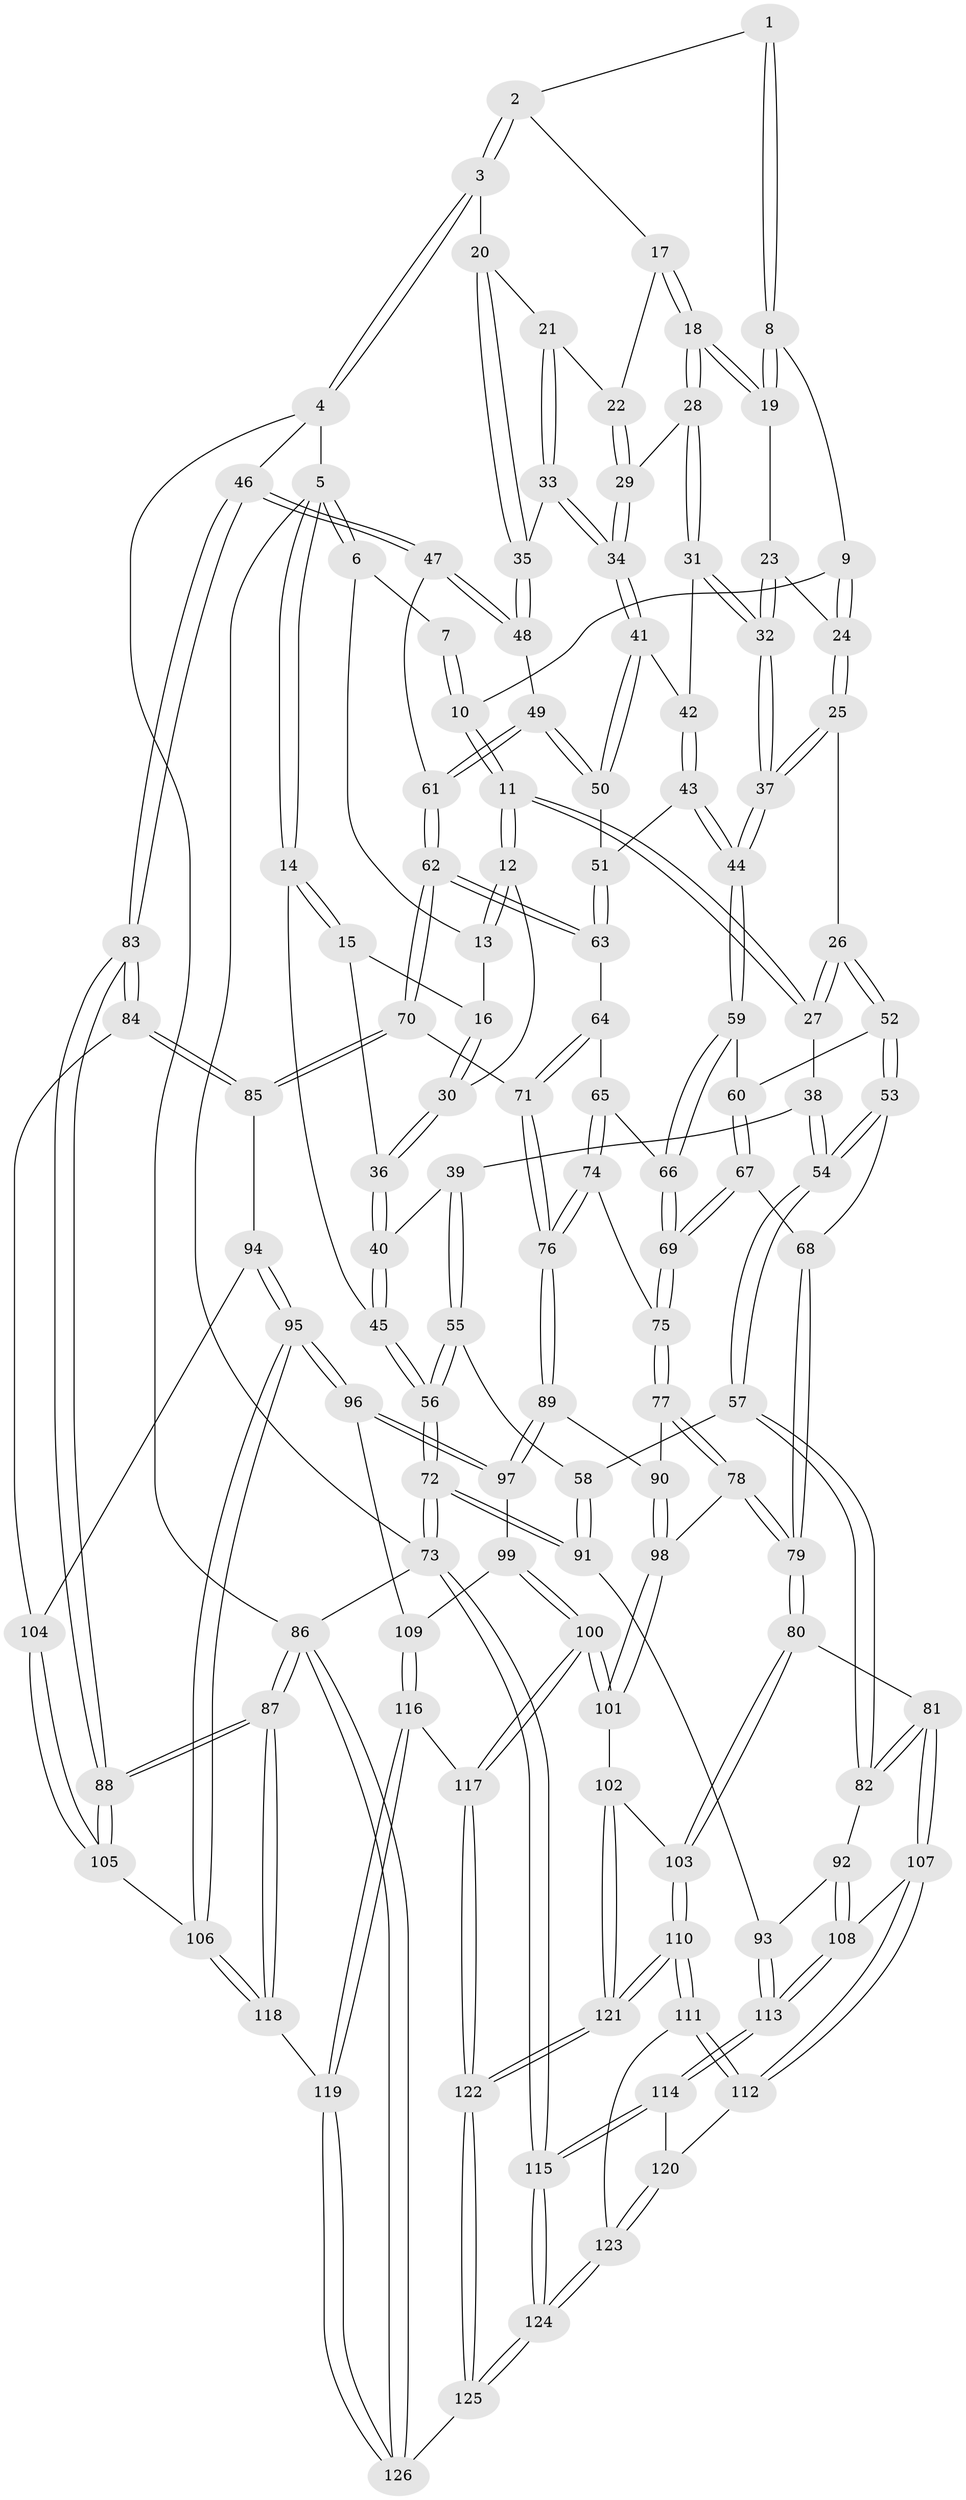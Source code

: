 // coarse degree distribution, {3: 0.17333333333333334, 5: 0.36, 6: 0.10666666666666667, 4: 0.36}
// Generated by graph-tools (version 1.1) at 2025/24/03/03/25 07:24:32]
// undirected, 126 vertices, 312 edges
graph export_dot {
graph [start="1"]
  node [color=gray90,style=filled];
  1 [pos="+0.4664615471210902+0"];
  2 [pos="+0.8352235382261418+0"];
  3 [pos="+1+0"];
  4 [pos="+1+0"];
  5 [pos="+0+0"];
  6 [pos="+0.22346453869546842+0"];
  7 [pos="+0.2947346662686473+0"];
  8 [pos="+0.5002103004745614+0"];
  9 [pos="+0.46375975878971976+0.07995062545684757"];
  10 [pos="+0.38335088808995277+0.09816448195681889"];
  11 [pos="+0.28990125060911665+0.19870628720303873"];
  12 [pos="+0.21498923893141908+0.0670567891048816"];
  13 [pos="+0.2177633573943375+0"];
  14 [pos="+0+0.08604419309724823"];
  15 [pos="+0+0.10461347337424688"];
  16 [pos="+0.037277446141341104+0.10314081567630097"];
  17 [pos="+0.8046486163105385+0"];
  18 [pos="+0.6645429264223136+0.08684932895973779"];
  19 [pos="+0.6005346847702001+0.09064704950301258"];
  20 [pos="+0.9775735760870149+0.034294348980959365"];
  21 [pos="+0.8360917033398069+0.13676164892159662"];
  22 [pos="+0.802452533327018+0.10134330319701869"];
  23 [pos="+0.5936068497639371+0.10182906367873151"];
  24 [pos="+0.4778463413318559+0.13446356005653454"];
  25 [pos="+0.47980403708546876+0.2784146736341602"];
  26 [pos="+0.3777414851628333+0.28115839914333546"];
  27 [pos="+0.29181734951348787+0.21088797871126852"];
  28 [pos="+0.6849281564878804+0.12573487475878975"];
  29 [pos="+0.730302306401554+0.14965145500877383"];
  30 [pos="+0.10605771222392163+0.12419154598678864"];
  31 [pos="+0.6520668995910083+0.1922741875011553"];
  32 [pos="+0.5519651730797558+0.2173266235673972"];
  33 [pos="+0.8487389280156193+0.20971631464002405"];
  34 [pos="+0.7733609283736458+0.23260452868111395"];
  35 [pos="+0.8915019291240578+0.22300440648356198"];
  36 [pos="+0.09284056252403727+0.2214872447908248"];
  37 [pos="+0.48785211552543173+0.2813539856583207"];
  38 [pos="+0.14188140435281596+0.2931970106955727"];
  39 [pos="+0.11825634360810769+0.2922162083340564"];
  40 [pos="+0.09113910171641741+0.27826245084767615"];
  41 [pos="+0.7578493050609857+0.25647714352580026"];
  42 [pos="+0.6778390827205902+0.2375312347145201"];
  43 [pos="+0.552984652472732+0.3507318866335034"];
  44 [pos="+0.5517518811177646+0.35089159738771203"];
  45 [pos="+0+0.27540763749603897"];
  46 [pos="+1+0.3123788465011015"];
  47 [pos="+1+0.33070264408286804"];
  48 [pos="+0.9060265130996388+0.23891299633056332"];
  49 [pos="+0.788598859667548+0.3735067016082698"];
  50 [pos="+0.7510528467607631+0.3469329818666907"];
  51 [pos="+0.6971879010541051+0.36261080627548536"];
  52 [pos="+0.3350675857769987+0.3889468735064652"];
  53 [pos="+0.26639265111592725+0.46872943150514823"];
  54 [pos="+0.2447397697614946+0.4836407960793186"];
  55 [pos="+0.047225622658362235+0.5383839896674116"];
  56 [pos="+0+0.5423194749878257"];
  57 [pos="+0.20813542780376998+0.5516520575162754"];
  58 [pos="+0.14178399507539927+0.5680593059854174"];
  59 [pos="+0.5493330887368459+0.385779088863079"];
  60 [pos="+0.4351804269913644+0.4751587541263032"];
  61 [pos="+0.8633048839701852+0.45538225800553156"];
  62 [pos="+0.8580005931961115+0.4806163304787553"];
  63 [pos="+0.6935046939631656+0.47820777497710515"];
  64 [pos="+0.6792946946860151+0.4903334769348833"];
  65 [pos="+0.6198122001123949+0.4983641996764616"];
  66 [pos="+0.5739811350623055+0.47287058936128434"];
  67 [pos="+0.4308175139350045+0.4981205367383527"];
  68 [pos="+0.41649976609451167+0.5175194374525585"];
  69 [pos="+0.5335912041972153+0.5371238070662953"];
  70 [pos="+0.8619209913828545+0.5644147292219515"];
  71 [pos="+0.7544384067082904+0.6187261034809927"];
  72 [pos="+0+0.8707619887134843"];
  73 [pos="+0+1"];
  74 [pos="+0.6498829985837744+0.5988481510451004"];
  75 [pos="+0.5153714319575206+0.6145428669662939"];
  76 [pos="+0.7204206267829756+0.64857911476276"];
  77 [pos="+0.5013414863184261+0.6323767970940276"];
  78 [pos="+0.48054999110808166+0.6475926158536168"];
  79 [pos="+0.41377263227240585+0.6721828402346676"];
  80 [pos="+0.40135856380023244+0.6825835482704249"];
  81 [pos="+0.3704794400294653+0.678397927187994"];
  82 [pos="+0.342708530145404+0.6693225163180851"];
  83 [pos="+1+0.6127778506397172"];
  84 [pos="+1+0.6135055529207583"];
  85 [pos="+0.9029749386566226+0.5989683773402243"];
  86 [pos="+1+1"];
  87 [pos="+1+1"];
  88 [pos="+1+0.838559549579791"];
  89 [pos="+0.7182763576226147+0.6561507297040422"];
  90 [pos="+0.6346097767930916+0.6863197250870573"];
  91 [pos="+0.12674093025771713+0.7236886205785223"];
  92 [pos="+0.3336476962402658+0.677116545141361"];
  93 [pos="+0.15191866509095614+0.7627323225353824"];
  94 [pos="+0.9023851478761541+0.7214382020581562"];
  95 [pos="+0.8882854140852174+0.7762260283522027"];
  96 [pos="+0.85595931228625+0.7758139874813996"];
  97 [pos="+0.7252899192650922+0.6954672104527461"];
  98 [pos="+0.5905353645979119+0.7433754965704195"];
  99 [pos="+0.7121431030868256+0.74276547597309"];
  100 [pos="+0.6571110071518067+0.8672045040519382"];
  101 [pos="+0.5949984247475529+0.8330266184223338"];
  102 [pos="+0.5737163289005186+0.832510870641445"];
  103 [pos="+0.4310204288751929+0.7679803388116311"];
  104 [pos="+0.9766182956004315+0.7260286258931987"];
  105 [pos="+1+0.8126467136286837"];
  106 [pos="+0.9122985897469328+0.8153785223668556"];
  107 [pos="+0.2890676068438738+0.8359032787002489"];
  108 [pos="+0.22974100326276634+0.8027309739126318"];
  109 [pos="+0.8030754958123241+0.8083930476038756"];
  110 [pos="+0.3829910787652162+0.9171259780323499"];
  111 [pos="+0.32099365945101954+0.9007171754022897"];
  112 [pos="+0.31568750827385084+0.8970800765407821"];
  113 [pos="+0.1677319543750016+0.8146993157909791"];
  114 [pos="+0.14608009458930155+0.8790840535769937"];
  115 [pos="+0+1"];
  116 [pos="+0.6980045581634037+0.9209107518383316"];
  117 [pos="+0.6631253949672059+0.8780235881544544"];
  118 [pos="+0.8890768357829506+0.9195480873771503"];
  119 [pos="+0.7506920424428016+1"];
  120 [pos="+0.22531572150915333+0.8938351569492803"];
  121 [pos="+0.42034071000439266+0.985895929452563"];
  122 [pos="+0.4254211633813431+1"];
  123 [pos="+0.2493633051214826+0.9739297679463822"];
  124 [pos="+0+1"];
  125 [pos="+0.43728352011945615+1"];
  126 [pos="+0.7321355516540005+1"];
  1 -- 2;
  1 -- 8;
  1 -- 8;
  2 -- 3;
  2 -- 3;
  2 -- 17;
  3 -- 4;
  3 -- 4;
  3 -- 20;
  4 -- 5;
  4 -- 46;
  4 -- 86;
  5 -- 6;
  5 -- 6;
  5 -- 14;
  5 -- 14;
  5 -- 73;
  6 -- 7;
  6 -- 13;
  7 -- 10;
  7 -- 10;
  8 -- 9;
  8 -- 19;
  8 -- 19;
  9 -- 10;
  9 -- 24;
  9 -- 24;
  10 -- 11;
  10 -- 11;
  11 -- 12;
  11 -- 12;
  11 -- 27;
  11 -- 27;
  12 -- 13;
  12 -- 13;
  12 -- 30;
  13 -- 16;
  14 -- 15;
  14 -- 15;
  14 -- 45;
  15 -- 16;
  15 -- 36;
  16 -- 30;
  16 -- 30;
  17 -- 18;
  17 -- 18;
  17 -- 22;
  18 -- 19;
  18 -- 19;
  18 -- 28;
  18 -- 28;
  19 -- 23;
  20 -- 21;
  20 -- 35;
  20 -- 35;
  21 -- 22;
  21 -- 33;
  21 -- 33;
  22 -- 29;
  22 -- 29;
  23 -- 24;
  23 -- 32;
  23 -- 32;
  24 -- 25;
  24 -- 25;
  25 -- 26;
  25 -- 37;
  25 -- 37;
  26 -- 27;
  26 -- 27;
  26 -- 52;
  26 -- 52;
  27 -- 38;
  28 -- 29;
  28 -- 31;
  28 -- 31;
  29 -- 34;
  29 -- 34;
  30 -- 36;
  30 -- 36;
  31 -- 32;
  31 -- 32;
  31 -- 42;
  32 -- 37;
  32 -- 37;
  33 -- 34;
  33 -- 34;
  33 -- 35;
  34 -- 41;
  34 -- 41;
  35 -- 48;
  35 -- 48;
  36 -- 40;
  36 -- 40;
  37 -- 44;
  37 -- 44;
  38 -- 39;
  38 -- 54;
  38 -- 54;
  39 -- 40;
  39 -- 55;
  39 -- 55;
  40 -- 45;
  40 -- 45;
  41 -- 42;
  41 -- 50;
  41 -- 50;
  42 -- 43;
  42 -- 43;
  43 -- 44;
  43 -- 44;
  43 -- 51;
  44 -- 59;
  44 -- 59;
  45 -- 56;
  45 -- 56;
  46 -- 47;
  46 -- 47;
  46 -- 83;
  46 -- 83;
  47 -- 48;
  47 -- 48;
  47 -- 61;
  48 -- 49;
  49 -- 50;
  49 -- 50;
  49 -- 61;
  49 -- 61;
  50 -- 51;
  51 -- 63;
  51 -- 63;
  52 -- 53;
  52 -- 53;
  52 -- 60;
  53 -- 54;
  53 -- 54;
  53 -- 68;
  54 -- 57;
  54 -- 57;
  55 -- 56;
  55 -- 56;
  55 -- 58;
  56 -- 72;
  56 -- 72;
  57 -- 58;
  57 -- 82;
  57 -- 82;
  58 -- 91;
  58 -- 91;
  59 -- 60;
  59 -- 66;
  59 -- 66;
  60 -- 67;
  60 -- 67;
  61 -- 62;
  61 -- 62;
  62 -- 63;
  62 -- 63;
  62 -- 70;
  62 -- 70;
  63 -- 64;
  64 -- 65;
  64 -- 71;
  64 -- 71;
  65 -- 66;
  65 -- 74;
  65 -- 74;
  66 -- 69;
  66 -- 69;
  67 -- 68;
  67 -- 69;
  67 -- 69;
  68 -- 79;
  68 -- 79;
  69 -- 75;
  69 -- 75;
  70 -- 71;
  70 -- 85;
  70 -- 85;
  71 -- 76;
  71 -- 76;
  72 -- 73;
  72 -- 73;
  72 -- 91;
  72 -- 91;
  73 -- 115;
  73 -- 115;
  73 -- 86;
  74 -- 75;
  74 -- 76;
  74 -- 76;
  75 -- 77;
  75 -- 77;
  76 -- 89;
  76 -- 89;
  77 -- 78;
  77 -- 78;
  77 -- 90;
  78 -- 79;
  78 -- 79;
  78 -- 98;
  79 -- 80;
  79 -- 80;
  80 -- 81;
  80 -- 103;
  80 -- 103;
  81 -- 82;
  81 -- 82;
  81 -- 107;
  81 -- 107;
  82 -- 92;
  83 -- 84;
  83 -- 84;
  83 -- 88;
  83 -- 88;
  84 -- 85;
  84 -- 85;
  84 -- 104;
  85 -- 94;
  86 -- 87;
  86 -- 87;
  86 -- 126;
  86 -- 126;
  87 -- 88;
  87 -- 88;
  87 -- 118;
  87 -- 118;
  88 -- 105;
  88 -- 105;
  89 -- 90;
  89 -- 97;
  89 -- 97;
  90 -- 98;
  90 -- 98;
  91 -- 93;
  92 -- 93;
  92 -- 108;
  92 -- 108;
  93 -- 113;
  93 -- 113;
  94 -- 95;
  94 -- 95;
  94 -- 104;
  95 -- 96;
  95 -- 96;
  95 -- 106;
  95 -- 106;
  96 -- 97;
  96 -- 97;
  96 -- 109;
  97 -- 99;
  98 -- 101;
  98 -- 101;
  99 -- 100;
  99 -- 100;
  99 -- 109;
  100 -- 101;
  100 -- 101;
  100 -- 117;
  100 -- 117;
  101 -- 102;
  102 -- 103;
  102 -- 121;
  102 -- 121;
  103 -- 110;
  103 -- 110;
  104 -- 105;
  104 -- 105;
  105 -- 106;
  106 -- 118;
  106 -- 118;
  107 -- 108;
  107 -- 112;
  107 -- 112;
  108 -- 113;
  108 -- 113;
  109 -- 116;
  109 -- 116;
  110 -- 111;
  110 -- 111;
  110 -- 121;
  110 -- 121;
  111 -- 112;
  111 -- 112;
  111 -- 123;
  112 -- 120;
  113 -- 114;
  113 -- 114;
  114 -- 115;
  114 -- 115;
  114 -- 120;
  115 -- 124;
  115 -- 124;
  116 -- 117;
  116 -- 119;
  116 -- 119;
  117 -- 122;
  117 -- 122;
  118 -- 119;
  119 -- 126;
  119 -- 126;
  120 -- 123;
  120 -- 123;
  121 -- 122;
  121 -- 122;
  122 -- 125;
  122 -- 125;
  123 -- 124;
  123 -- 124;
  124 -- 125;
  124 -- 125;
  125 -- 126;
}
